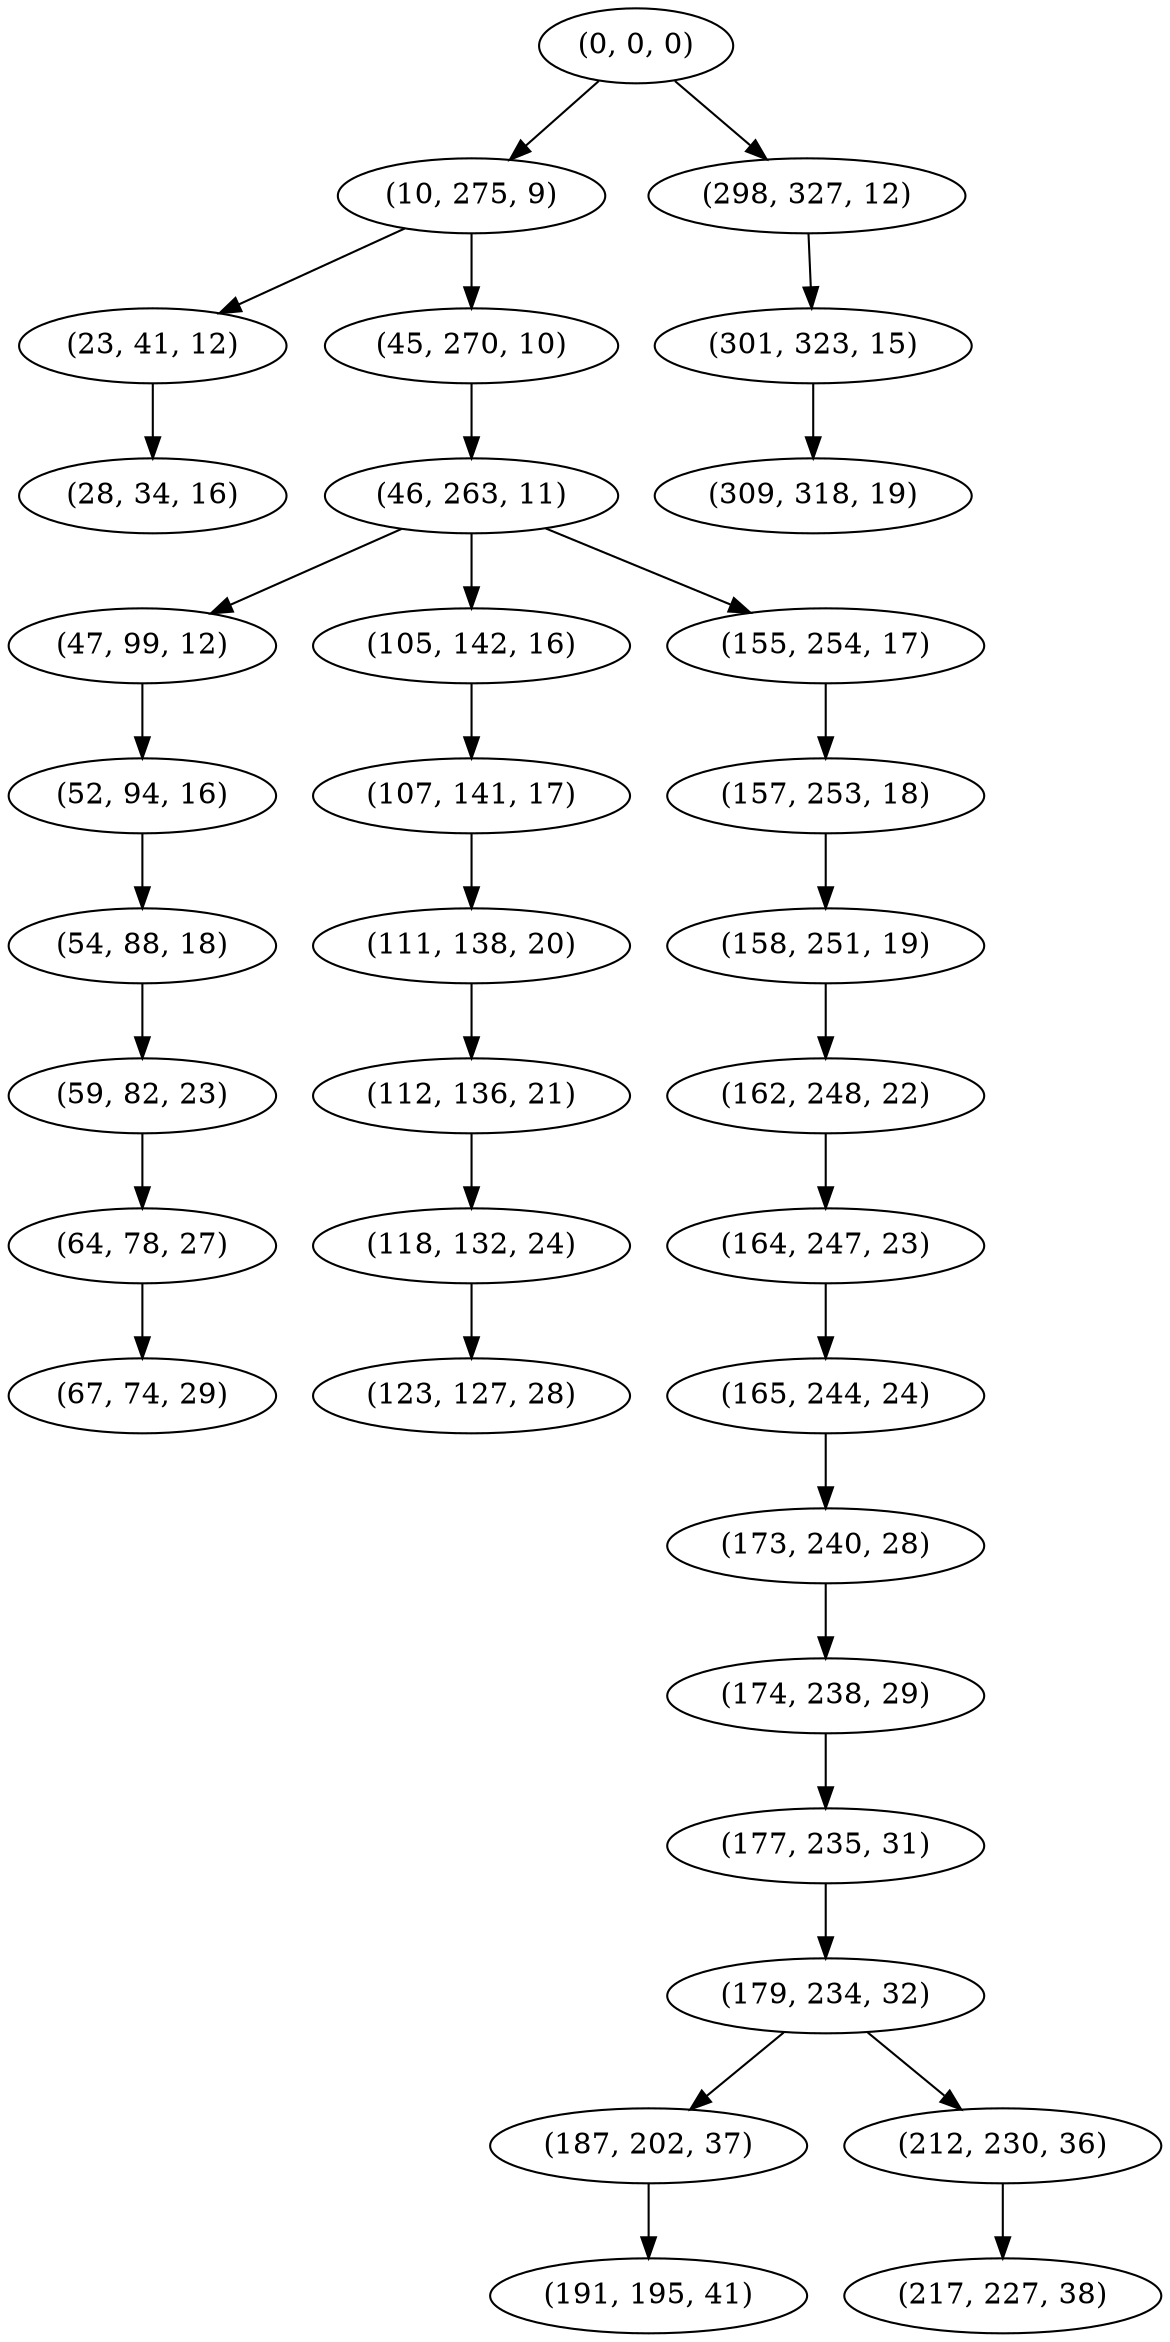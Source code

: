 digraph tree {
    "(0, 0, 0)";
    "(10, 275, 9)";
    "(23, 41, 12)";
    "(28, 34, 16)";
    "(45, 270, 10)";
    "(46, 263, 11)";
    "(47, 99, 12)";
    "(52, 94, 16)";
    "(54, 88, 18)";
    "(59, 82, 23)";
    "(64, 78, 27)";
    "(67, 74, 29)";
    "(105, 142, 16)";
    "(107, 141, 17)";
    "(111, 138, 20)";
    "(112, 136, 21)";
    "(118, 132, 24)";
    "(123, 127, 28)";
    "(155, 254, 17)";
    "(157, 253, 18)";
    "(158, 251, 19)";
    "(162, 248, 22)";
    "(164, 247, 23)";
    "(165, 244, 24)";
    "(173, 240, 28)";
    "(174, 238, 29)";
    "(177, 235, 31)";
    "(179, 234, 32)";
    "(187, 202, 37)";
    "(191, 195, 41)";
    "(212, 230, 36)";
    "(217, 227, 38)";
    "(298, 327, 12)";
    "(301, 323, 15)";
    "(309, 318, 19)";
    "(0, 0, 0)" -> "(10, 275, 9)";
    "(0, 0, 0)" -> "(298, 327, 12)";
    "(10, 275, 9)" -> "(23, 41, 12)";
    "(10, 275, 9)" -> "(45, 270, 10)";
    "(23, 41, 12)" -> "(28, 34, 16)";
    "(45, 270, 10)" -> "(46, 263, 11)";
    "(46, 263, 11)" -> "(47, 99, 12)";
    "(46, 263, 11)" -> "(105, 142, 16)";
    "(46, 263, 11)" -> "(155, 254, 17)";
    "(47, 99, 12)" -> "(52, 94, 16)";
    "(52, 94, 16)" -> "(54, 88, 18)";
    "(54, 88, 18)" -> "(59, 82, 23)";
    "(59, 82, 23)" -> "(64, 78, 27)";
    "(64, 78, 27)" -> "(67, 74, 29)";
    "(105, 142, 16)" -> "(107, 141, 17)";
    "(107, 141, 17)" -> "(111, 138, 20)";
    "(111, 138, 20)" -> "(112, 136, 21)";
    "(112, 136, 21)" -> "(118, 132, 24)";
    "(118, 132, 24)" -> "(123, 127, 28)";
    "(155, 254, 17)" -> "(157, 253, 18)";
    "(157, 253, 18)" -> "(158, 251, 19)";
    "(158, 251, 19)" -> "(162, 248, 22)";
    "(162, 248, 22)" -> "(164, 247, 23)";
    "(164, 247, 23)" -> "(165, 244, 24)";
    "(165, 244, 24)" -> "(173, 240, 28)";
    "(173, 240, 28)" -> "(174, 238, 29)";
    "(174, 238, 29)" -> "(177, 235, 31)";
    "(177, 235, 31)" -> "(179, 234, 32)";
    "(179, 234, 32)" -> "(187, 202, 37)";
    "(179, 234, 32)" -> "(212, 230, 36)";
    "(187, 202, 37)" -> "(191, 195, 41)";
    "(212, 230, 36)" -> "(217, 227, 38)";
    "(298, 327, 12)" -> "(301, 323, 15)";
    "(301, 323, 15)" -> "(309, 318, 19)";
}
